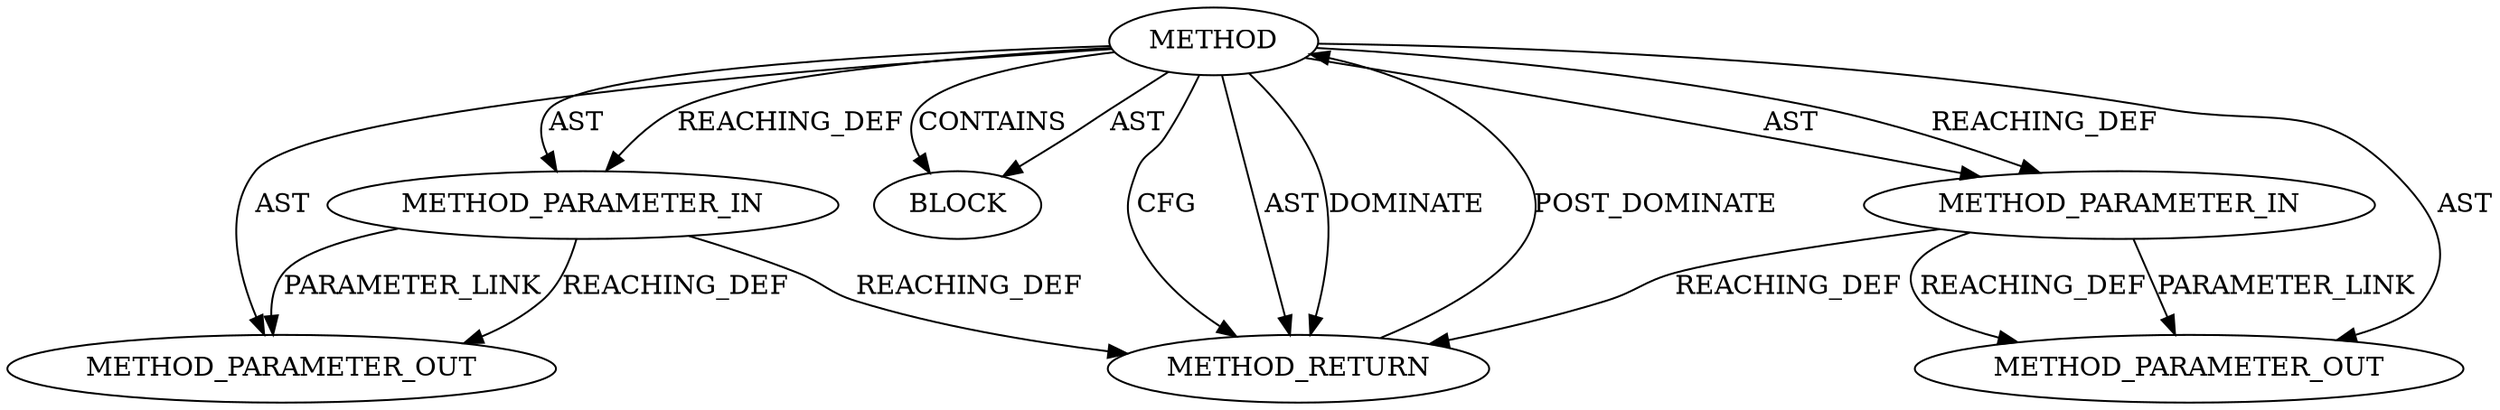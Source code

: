 digraph {
  13289 [label=METHOD_PARAMETER_OUT ORDER=1 CODE="p1" IS_VARIADIC=false TYPE_FULL_NAME="ANY" EVALUATION_STRATEGY="BY_VALUE" INDEX=1 NAME="p1"]
  12080 [label=METHOD AST_PARENT_TYPE="NAMESPACE_BLOCK" AST_PARENT_FULL_NAME="<global>" ORDER=0 CODE="<empty>" FULL_NAME="<operator>.addition" IS_EXTERNAL=true FILENAME="<empty>" SIGNATURE="" NAME="<operator>.addition"]
  12083 [label=BLOCK ORDER=1 ARGUMENT_INDEX=1 CODE="<empty>" TYPE_FULL_NAME="ANY"]
  12081 [label=METHOD_PARAMETER_IN ORDER=1 CODE="p1" IS_VARIADIC=false TYPE_FULL_NAME="ANY" EVALUATION_STRATEGY="BY_VALUE" INDEX=1 NAME="p1"]
  12084 [label=METHOD_RETURN ORDER=2 CODE="RET" TYPE_FULL_NAME="ANY" EVALUATION_STRATEGY="BY_VALUE"]
  13290 [label=METHOD_PARAMETER_OUT ORDER=2 CODE="p2" IS_VARIADIC=false TYPE_FULL_NAME="ANY" EVALUATION_STRATEGY="BY_VALUE" INDEX=2 NAME="p2"]
  12082 [label=METHOD_PARAMETER_IN ORDER=2 CODE="p2" IS_VARIADIC=false TYPE_FULL_NAME="ANY" EVALUATION_STRATEGY="BY_VALUE" INDEX=2 NAME="p2"]
  12084 -> 12080 [label=POST_DOMINATE ]
  12080 -> 12081 [label=AST ]
  12082 -> 13290 [label=REACHING_DEF VARIABLE="p2"]
  12080 -> 12084 [label=CFG ]
  12080 -> 12082 [label=AST ]
  12082 -> 12084 [label=REACHING_DEF VARIABLE="p2"]
  12082 -> 13290 [label=PARAMETER_LINK ]
  12080 -> 12084 [label=AST ]
  12080 -> 12083 [label=CONTAINS ]
  12080 -> 12081 [label=REACHING_DEF VARIABLE=""]
  12081 -> 13289 [label=PARAMETER_LINK ]
  12080 -> 12083 [label=AST ]
  12081 -> 12084 [label=REACHING_DEF VARIABLE="p1"]
  12080 -> 13289 [label=AST ]
  12080 -> 13290 [label=AST ]
  12081 -> 13289 [label=REACHING_DEF VARIABLE="p1"]
  12080 -> 12084 [label=DOMINATE ]
  12080 -> 12082 [label=REACHING_DEF VARIABLE=""]
}
